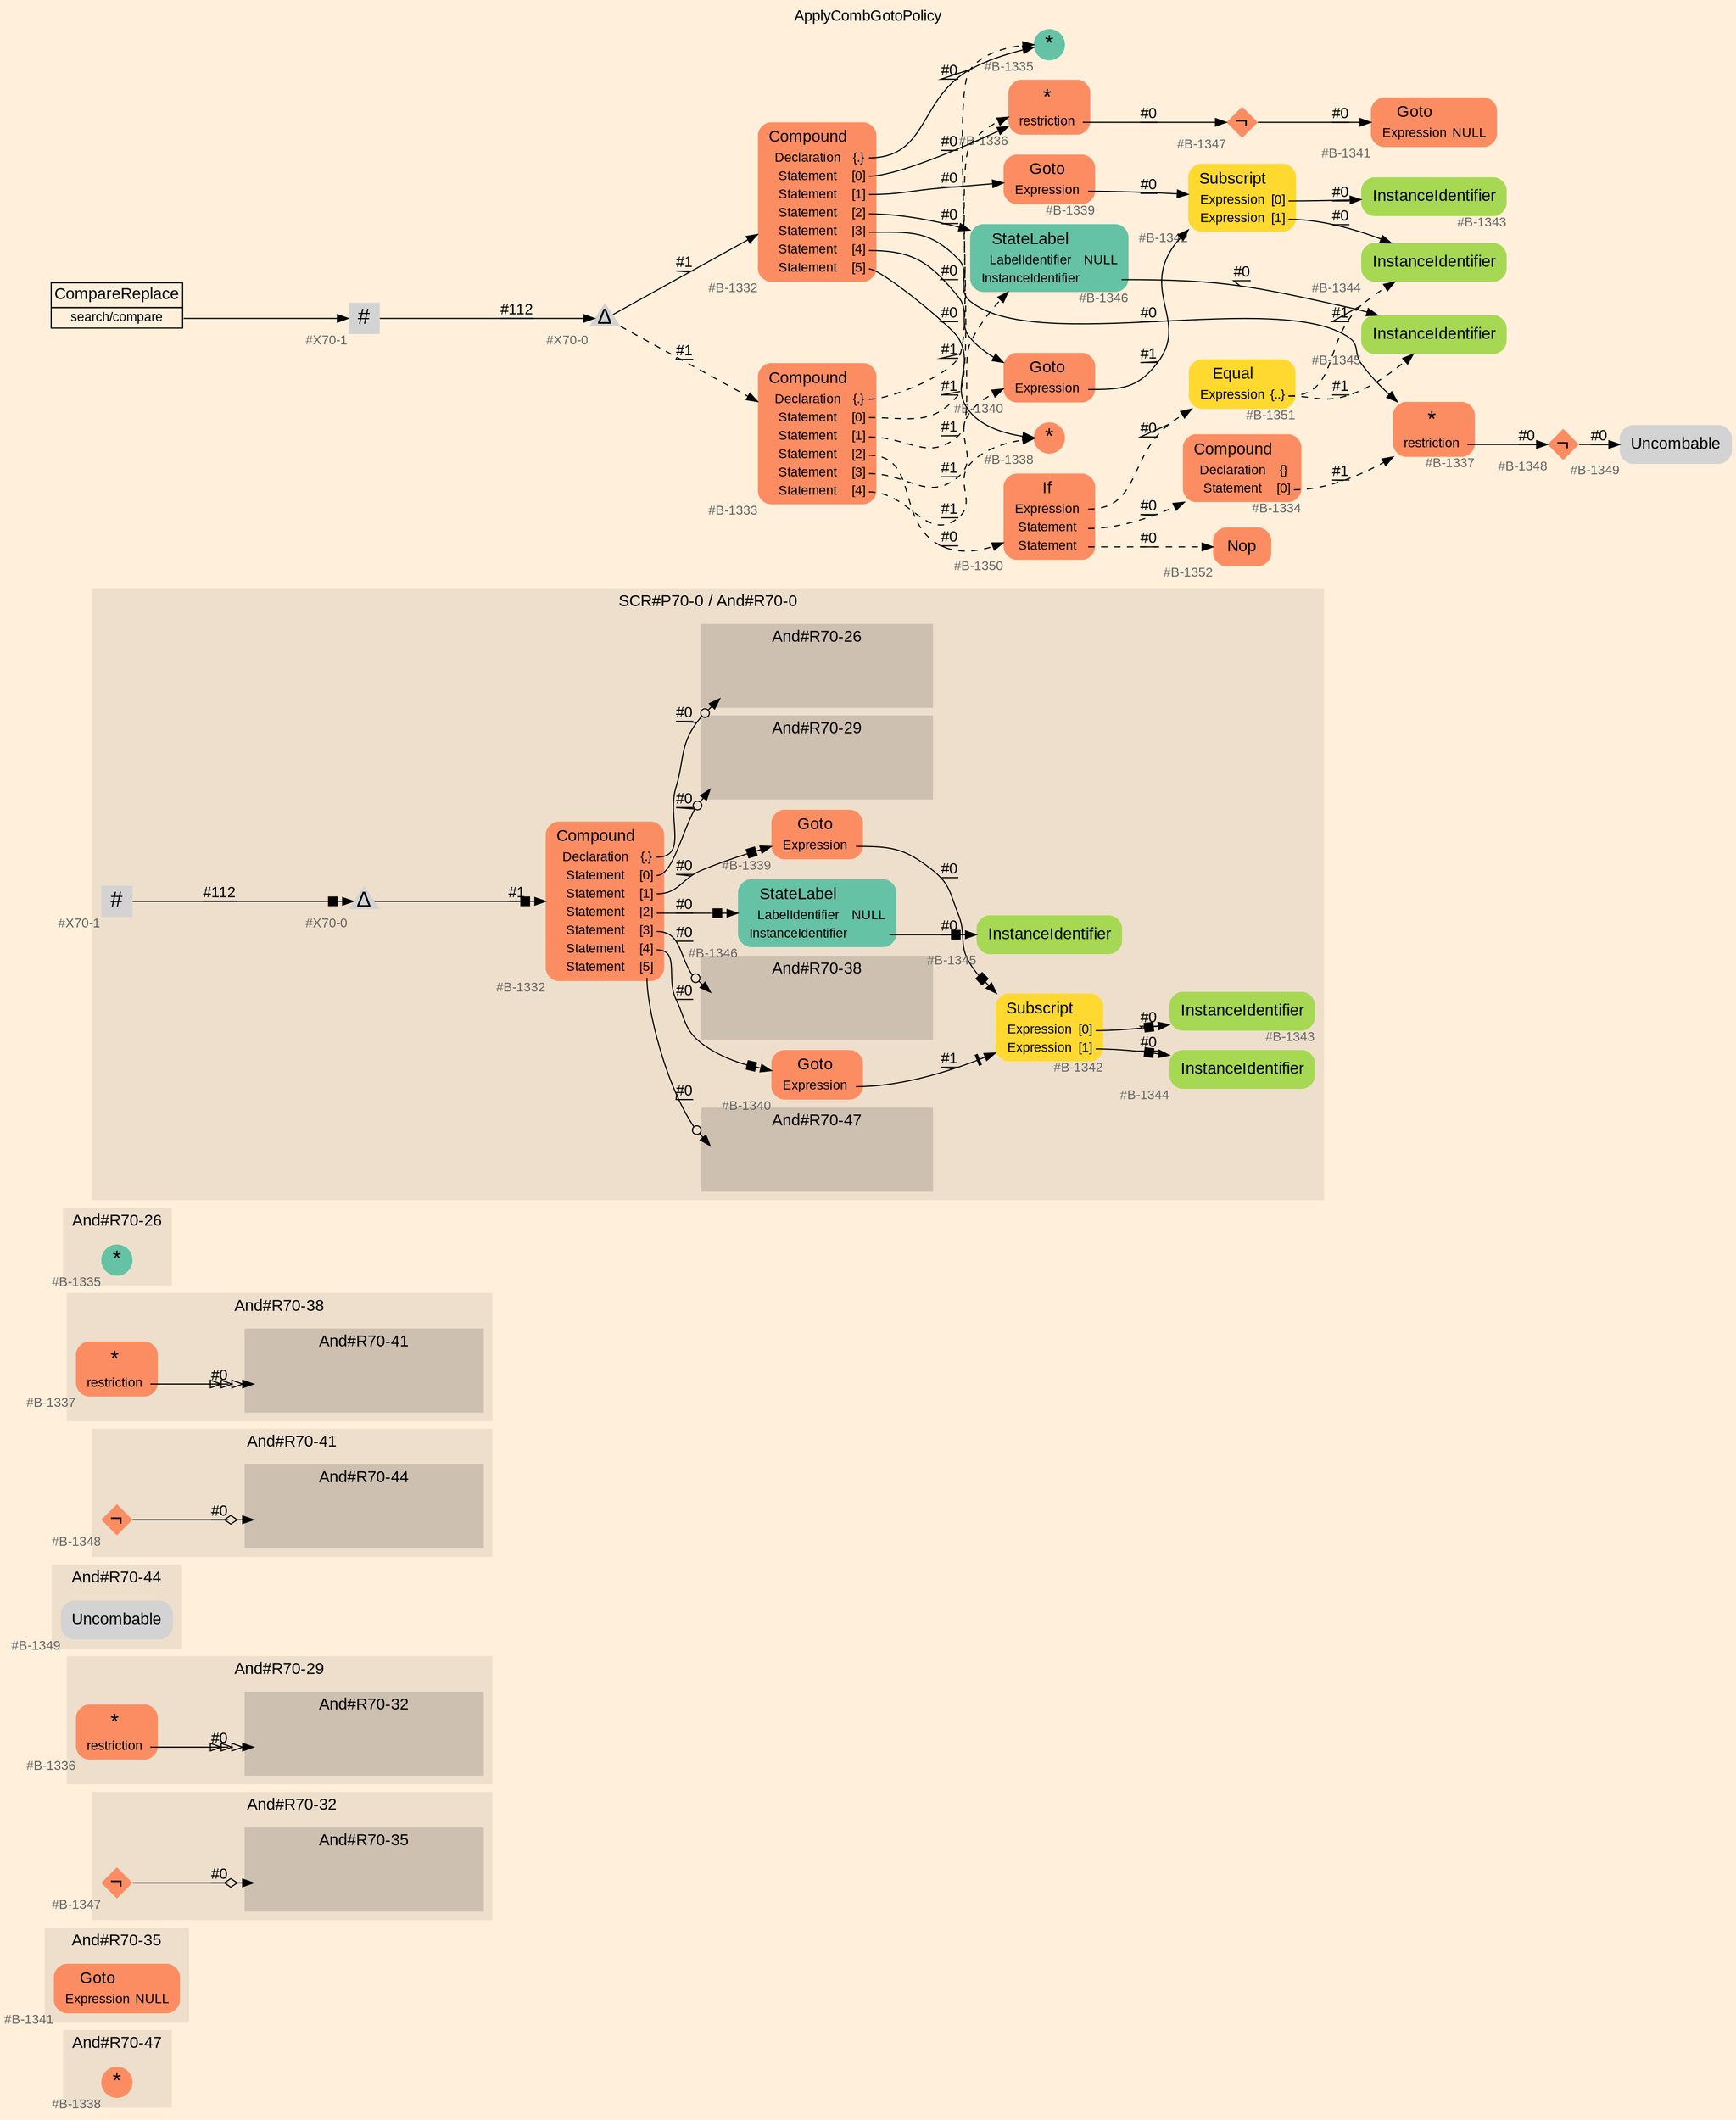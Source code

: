 digraph "ApplyCombGotoPolicy" {
label = "ApplyCombGotoPolicy"
labelloc = t
graph [
    rankdir = "LR"
    ranksep = 0.3
    bgcolor = antiquewhite1
    color = black
    fontcolor = black
    fontname = "Arial"
];
node [
    fontname = "Arial"
];
edge [
    fontname = "Arial"
];

// -------------------- figure And#R70-47 --------------------
// -------- region And#R70-47 ----------
subgraph "clusterAnd#R70-47" {
    label = "And#R70-47"
    style = "filled"
    color = antiquewhite2
    fontsize = "15"
    // -------- block And#R70-47/#B-1338 ----------
    "And#R70-47/#B-1338" [
        fillcolor = "/set28/2"
        xlabel = "#B-1338"
        fontsize = "12"
        fontcolor = grey40
        shape = "circle"
        label = <<FONT COLOR="black" POINT-SIZE="20">*</FONT>>
        style = "filled"
        penwidth = 0.0
        fixedsize = true
        width = 0.4
        height = 0.4
    ];
    
}


// -------------------- figure And#R70-35 --------------------
// -------- region And#R70-35 ----------
subgraph "clusterAnd#R70-35" {
    label = "And#R70-35"
    style = "filled"
    color = antiquewhite2
    fontsize = "15"
    // -------- block And#R70-35/#B-1341 ----------
    "And#R70-35/#B-1341" [
        fillcolor = "/set28/2"
        xlabel = "#B-1341"
        fontsize = "12"
        fontcolor = grey40
        shape = "plaintext"
        label = <<TABLE BORDER="0" CELLBORDER="0" CELLSPACING="0">
         <TR><TD><FONT COLOR="black" POINT-SIZE="15">Goto</FONT></TD></TR>
         <TR><TD><FONT COLOR="black" POINT-SIZE="12">Expression</FONT></TD><TD PORT="port0"><FONT COLOR="black" POINT-SIZE="12">NULL</FONT></TD></TR>
        </TABLE>>
        style = "rounded,filled"
    ];
    
}


// -------------------- figure And#R70-32 --------------------
// -------- region And#R70-32 ----------
subgraph "clusterAnd#R70-32" {
    label = "And#R70-32"
    style = "filled"
    color = antiquewhite2
    fontsize = "15"
    // -------- block And#R70-32/#B-1347 ----------
    "And#R70-32/#B-1347" [
        fillcolor = "/set28/2"
        xlabel = "#B-1347"
        fontsize = "12"
        fontcolor = grey40
        shape = "diamond"
        label = <<FONT COLOR="black" POINT-SIZE="20">¬</FONT>>
        style = "filled"
        penwidth = 0.0
        fixedsize = true
        width = 0.4
        height = 0.4
    ];
    
    // -------- region And#R70-32/And#R70-35 ----------
    subgraph "clusterAnd#R70-32/And#R70-35" {
        label = "And#R70-35"
        style = "filled"
        color = antiquewhite3
        fontsize = "15"
        // -------- block And#R70-32/And#R70-35/#B-1341 ----------
        "And#R70-32/And#R70-35/#B-1341" [
            fillcolor = "/set28/2"
            xlabel = "#B-1341"
            fontsize = "12"
            fontcolor = grey40
            shape = "none"
            style = "invisible"
        ];
        
    }
    
}

"And#R70-32/#B-1347" -> "And#R70-32/And#R70-35/#B-1341" [
    arrowhead="normalnoneodiamond"
    label = "#0"
    decorate = true
    color = black
    fontcolor = black
];


// -------------------- figure And#R70-29 --------------------
// -------- region And#R70-29 ----------
subgraph "clusterAnd#R70-29" {
    label = "And#R70-29"
    style = "filled"
    color = antiquewhite2
    fontsize = "15"
    // -------- block And#R70-29/#B-1336 ----------
    "And#R70-29/#B-1336" [
        fillcolor = "/set28/2"
        xlabel = "#B-1336"
        fontsize = "12"
        fontcolor = grey40
        shape = "plaintext"
        label = <<TABLE BORDER="0" CELLBORDER="0" CELLSPACING="0">
         <TR><TD><FONT COLOR="black" POINT-SIZE="20">*</FONT></TD></TR>
         <TR><TD><FONT COLOR="black" POINT-SIZE="12">restriction</FONT></TD><TD PORT="port0"></TD></TR>
        </TABLE>>
        style = "rounded,filled"
    ];
    
    // -------- region And#R70-29/And#R70-32 ----------
    subgraph "clusterAnd#R70-29/And#R70-32" {
        label = "And#R70-32"
        style = "filled"
        color = antiquewhite3
        fontsize = "15"
        // -------- block And#R70-29/And#R70-32/#B-1347 ----------
        "And#R70-29/And#R70-32/#B-1347" [
            fillcolor = "/set28/2"
            xlabel = "#B-1347"
            fontsize = "12"
            fontcolor = grey40
            shape = "none"
            style = "invisible"
        ];
        
    }
    
}

"And#R70-29/#B-1336":port0 -> "And#R70-29/And#R70-32/#B-1347" [
    arrowhead="normalonormalonormalonormal"
    label = "#0"
    decorate = true
    color = black
    fontcolor = black
];


// -------------------- figure And#R70-44 --------------------
// -------- region And#R70-44 ----------
subgraph "clusterAnd#R70-44" {
    label = "And#R70-44"
    style = "filled"
    color = antiquewhite2
    fontsize = "15"
    // -------- block And#R70-44/#B-1349 ----------
    "And#R70-44/#B-1349" [
        xlabel = "#B-1349"
        fontsize = "12"
        fontcolor = grey40
        shape = "plaintext"
        label = <<TABLE BORDER="0" CELLBORDER="0" CELLSPACING="0">
         <TR><TD><FONT COLOR="black" POINT-SIZE="15">Uncombable</FONT></TD></TR>
        </TABLE>>
        style = "rounded,filled"
    ];
    
}


// -------------------- figure And#R70-41 --------------------
// -------- region And#R70-41 ----------
subgraph "clusterAnd#R70-41" {
    label = "And#R70-41"
    style = "filled"
    color = antiquewhite2
    fontsize = "15"
    // -------- block And#R70-41/#B-1348 ----------
    "And#R70-41/#B-1348" [
        fillcolor = "/set28/2"
        xlabel = "#B-1348"
        fontsize = "12"
        fontcolor = grey40
        shape = "diamond"
        label = <<FONT COLOR="black" POINT-SIZE="20">¬</FONT>>
        style = "filled"
        penwidth = 0.0
        fixedsize = true
        width = 0.4
        height = 0.4
    ];
    
    // -------- region And#R70-41/And#R70-44 ----------
    subgraph "clusterAnd#R70-41/And#R70-44" {
        label = "And#R70-44"
        style = "filled"
        color = antiquewhite3
        fontsize = "15"
        // -------- block And#R70-41/And#R70-44/#B-1349 ----------
        "And#R70-41/And#R70-44/#B-1349" [
            xlabel = "#B-1349"
            fontsize = "12"
            fontcolor = grey40
            shape = "none"
            style = "invisible"
        ];
        
    }
    
}

"And#R70-41/#B-1348" -> "And#R70-41/And#R70-44/#B-1349" [
    arrowhead="normalnoneodiamond"
    label = "#0"
    decorate = true
    color = black
    fontcolor = black
];


// -------------------- figure And#R70-38 --------------------
// -------- region And#R70-38 ----------
subgraph "clusterAnd#R70-38" {
    label = "And#R70-38"
    style = "filled"
    color = antiquewhite2
    fontsize = "15"
    // -------- block And#R70-38/#B-1337 ----------
    "And#R70-38/#B-1337" [
        fillcolor = "/set28/2"
        xlabel = "#B-1337"
        fontsize = "12"
        fontcolor = grey40
        shape = "plaintext"
        label = <<TABLE BORDER="0" CELLBORDER="0" CELLSPACING="0">
         <TR><TD><FONT COLOR="black" POINT-SIZE="20">*</FONT></TD></TR>
         <TR><TD><FONT COLOR="black" POINT-SIZE="12">restriction</FONT></TD><TD PORT="port0"></TD></TR>
        </TABLE>>
        style = "rounded,filled"
    ];
    
    // -------- region And#R70-38/And#R70-41 ----------
    subgraph "clusterAnd#R70-38/And#R70-41" {
        label = "And#R70-41"
        style = "filled"
        color = antiquewhite3
        fontsize = "15"
        // -------- block And#R70-38/And#R70-41/#B-1348 ----------
        "And#R70-38/And#R70-41/#B-1348" [
            fillcolor = "/set28/2"
            xlabel = "#B-1348"
            fontsize = "12"
            fontcolor = grey40
            shape = "none"
            style = "invisible"
        ];
        
    }
    
}

"And#R70-38/#B-1337":port0 -> "And#R70-38/And#R70-41/#B-1348" [
    arrowhead="normalonormalonormalonormal"
    label = "#0"
    decorate = true
    color = black
    fontcolor = black
];


// -------------------- figure And#R70-26 --------------------
// -------- region And#R70-26 ----------
subgraph "clusterAnd#R70-26" {
    label = "And#R70-26"
    style = "filled"
    color = antiquewhite2
    fontsize = "15"
    // -------- block And#R70-26/#B-1335 ----------
    "And#R70-26/#B-1335" [
        fillcolor = "/set28/1"
        xlabel = "#B-1335"
        fontsize = "12"
        fontcolor = grey40
        shape = "circle"
        label = <<FONT COLOR="black" POINT-SIZE="20">*</FONT>>
        style = "filled"
        penwidth = 0.0
        fixedsize = true
        width = 0.4
        height = 0.4
    ];
    
}


// -------------------- figure And#R70-0 --------------------
// -------- region And#R70-0 ----------
subgraph "clusterAnd#R70-0" {
    label = "SCR#P70-0 / And#R70-0"
    style = "filled"
    color = antiquewhite2
    fontsize = "15"
    // -------- block And#R70-0/#B-1339 ----------
    "And#R70-0/#B-1339" [
        fillcolor = "/set28/2"
        xlabel = "#B-1339"
        fontsize = "12"
        fontcolor = grey40
        shape = "plaintext"
        label = <<TABLE BORDER="0" CELLBORDER="0" CELLSPACING="0">
         <TR><TD><FONT COLOR="black" POINT-SIZE="15">Goto</FONT></TD></TR>
         <TR><TD><FONT COLOR="black" POINT-SIZE="12">Expression</FONT></TD><TD PORT="port0"></TD></TR>
        </TABLE>>
        style = "rounded,filled"
    ];
    
    // -------- block And#R70-0/#B-1340 ----------
    "And#R70-0/#B-1340" [
        fillcolor = "/set28/2"
        xlabel = "#B-1340"
        fontsize = "12"
        fontcolor = grey40
        shape = "plaintext"
        label = <<TABLE BORDER="0" CELLBORDER="0" CELLSPACING="0">
         <TR><TD><FONT COLOR="black" POINT-SIZE="15">Goto</FONT></TD></TR>
         <TR><TD><FONT COLOR="black" POINT-SIZE="12">Expression</FONT></TD><TD PORT="port0"></TD></TR>
        </TABLE>>
        style = "rounded,filled"
    ];
    
    // -------- block And#R70-0/#B-1332 ----------
    "And#R70-0/#B-1332" [
        fillcolor = "/set28/2"
        xlabel = "#B-1332"
        fontsize = "12"
        fontcolor = grey40
        shape = "plaintext"
        label = <<TABLE BORDER="0" CELLBORDER="0" CELLSPACING="0">
         <TR><TD><FONT COLOR="black" POINT-SIZE="15">Compound</FONT></TD></TR>
         <TR><TD><FONT COLOR="black" POINT-SIZE="12">Declaration</FONT></TD><TD PORT="port0"><FONT COLOR="black" POINT-SIZE="12">{.}</FONT></TD></TR>
         <TR><TD><FONT COLOR="black" POINT-SIZE="12">Statement</FONT></TD><TD PORT="port1"><FONT COLOR="black" POINT-SIZE="12">[0]</FONT></TD></TR>
         <TR><TD><FONT COLOR="black" POINT-SIZE="12">Statement</FONT></TD><TD PORT="port2"><FONT COLOR="black" POINT-SIZE="12">[1]</FONT></TD></TR>
         <TR><TD><FONT COLOR="black" POINT-SIZE="12">Statement</FONT></TD><TD PORT="port3"><FONT COLOR="black" POINT-SIZE="12">[2]</FONT></TD></TR>
         <TR><TD><FONT COLOR="black" POINT-SIZE="12">Statement</FONT></TD><TD PORT="port4"><FONT COLOR="black" POINT-SIZE="12">[3]</FONT></TD></TR>
         <TR><TD><FONT COLOR="black" POINT-SIZE="12">Statement</FONT></TD><TD PORT="port5"><FONT COLOR="black" POINT-SIZE="12">[4]</FONT></TD></TR>
         <TR><TD><FONT COLOR="black" POINT-SIZE="12">Statement</FONT></TD><TD PORT="port6"><FONT COLOR="black" POINT-SIZE="12">[5]</FONT></TD></TR>
        </TABLE>>
        style = "rounded,filled"
    ];
    
    // -------- block And#R70-0/#B-1342 ----------
    "And#R70-0/#B-1342" [
        fillcolor = "/set28/6"
        xlabel = "#B-1342"
        fontsize = "12"
        fontcolor = grey40
        shape = "plaintext"
        label = <<TABLE BORDER="0" CELLBORDER="0" CELLSPACING="0">
         <TR><TD><FONT COLOR="black" POINT-SIZE="15">Subscript</FONT></TD></TR>
         <TR><TD><FONT COLOR="black" POINT-SIZE="12">Expression</FONT></TD><TD PORT="port0"><FONT COLOR="black" POINT-SIZE="12">[0]</FONT></TD></TR>
         <TR><TD><FONT COLOR="black" POINT-SIZE="12">Expression</FONT></TD><TD PORT="port1"><FONT COLOR="black" POINT-SIZE="12">[1]</FONT></TD></TR>
        </TABLE>>
        style = "rounded,filled"
    ];
    
    // -------- block And#R70-0/#B-1343 ----------
    "And#R70-0/#B-1343" [
        fillcolor = "/set28/5"
        xlabel = "#B-1343"
        fontsize = "12"
        fontcolor = grey40
        shape = "plaintext"
        label = <<TABLE BORDER="0" CELLBORDER="0" CELLSPACING="0">
         <TR><TD><FONT COLOR="black" POINT-SIZE="15">InstanceIdentifier</FONT></TD></TR>
        </TABLE>>
        style = "rounded,filled"
    ];
    
    // -------- block And#R70-0/#B-1344 ----------
    "And#R70-0/#B-1344" [
        fillcolor = "/set28/5"
        xlabel = "#B-1344"
        fontsize = "12"
        fontcolor = grey40
        shape = "plaintext"
        label = <<TABLE BORDER="0" CELLBORDER="0" CELLSPACING="0">
         <TR><TD><FONT COLOR="black" POINT-SIZE="15">InstanceIdentifier</FONT></TD></TR>
        </TABLE>>
        style = "rounded,filled"
    ];
    
    // -------- block And#R70-0/#B-1345 ----------
    "And#R70-0/#B-1345" [
        fillcolor = "/set28/5"
        xlabel = "#B-1345"
        fontsize = "12"
        fontcolor = grey40
        shape = "plaintext"
        label = <<TABLE BORDER="0" CELLBORDER="0" CELLSPACING="0">
         <TR><TD><FONT COLOR="black" POINT-SIZE="15">InstanceIdentifier</FONT></TD></TR>
        </TABLE>>
        style = "rounded,filled"
    ];
    
    // -------- block And#R70-0/#B-1346 ----------
    "And#R70-0/#B-1346" [
        fillcolor = "/set28/1"
        xlabel = "#B-1346"
        fontsize = "12"
        fontcolor = grey40
        shape = "plaintext"
        label = <<TABLE BORDER="0" CELLBORDER="0" CELLSPACING="0">
         <TR><TD><FONT COLOR="black" POINT-SIZE="15">StateLabel</FONT></TD></TR>
         <TR><TD><FONT COLOR="black" POINT-SIZE="12">LabelIdentifier</FONT></TD><TD PORT="port0"><FONT COLOR="black" POINT-SIZE="12">NULL</FONT></TD></TR>
         <TR><TD><FONT COLOR="black" POINT-SIZE="12">InstanceIdentifier</FONT></TD><TD PORT="port1"></TD></TR>
        </TABLE>>
        style = "rounded,filled"
    ];
    
    // -------- block And#R70-0/#X70-0 ----------
    "And#R70-0/#X70-0" [
        xlabel = "#X70-0"
        fontsize = "12"
        fontcolor = grey40
        shape = "triangle"
        label = <<FONT COLOR="black" POINT-SIZE="20">Δ</FONT>>
        style = "filled"
        penwidth = 0.0
        fixedsize = true
        width = 0.4
        height = 0.4
    ];
    
    // -------- block And#R70-0/#X70-1 ----------
    "And#R70-0/#X70-1" [
        xlabel = "#X70-1"
        fontsize = "12"
        fontcolor = grey40
        shape = "square"
        label = <<FONT COLOR="black" POINT-SIZE="20">#</FONT>>
        style = "filled"
        penwidth = 0.0
        fixedsize = true
        width = 0.4
        height = 0.4
    ];
    
    // -------- region And#R70-0/And#R70-26 ----------
    subgraph "clusterAnd#R70-0/And#R70-26" {
        label = "And#R70-26"
        style = "filled"
        color = antiquewhite3
        fontsize = "15"
        // -------- block And#R70-0/And#R70-26/#B-1335 ----------
        "And#R70-0/And#R70-26/#B-1335" [
            fillcolor = "/set28/1"
            xlabel = "#B-1335"
            fontsize = "12"
            fontcolor = grey40
            shape = "none"
            style = "invisible"
        ];
        
    }
    
    // -------- region And#R70-0/And#R70-38 ----------
    subgraph "clusterAnd#R70-0/And#R70-38" {
        label = "And#R70-38"
        style = "filled"
        color = antiquewhite3
        fontsize = "15"
        // -------- block And#R70-0/And#R70-38/#B-1337 ----------
        "And#R70-0/And#R70-38/#B-1337" [
            fillcolor = "/set28/2"
            xlabel = "#B-1337"
            fontsize = "12"
            fontcolor = grey40
            shape = "none"
            style = "invisible"
        ];
        
    }
    
    // -------- region And#R70-0/And#R70-29 ----------
    subgraph "clusterAnd#R70-0/And#R70-29" {
        label = "And#R70-29"
        style = "filled"
        color = antiquewhite3
        fontsize = "15"
        // -------- block And#R70-0/And#R70-29/#B-1336 ----------
        "And#R70-0/And#R70-29/#B-1336" [
            fillcolor = "/set28/2"
            xlabel = "#B-1336"
            fontsize = "12"
            fontcolor = grey40
            shape = "none"
            style = "invisible"
        ];
        
    }
    
    // -------- region And#R70-0/And#R70-47 ----------
    subgraph "clusterAnd#R70-0/And#R70-47" {
        label = "And#R70-47"
        style = "filled"
        color = antiquewhite3
        fontsize = "15"
        // -------- block And#R70-0/And#R70-47/#B-1338 ----------
        "And#R70-0/And#R70-47/#B-1338" [
            fillcolor = "/set28/2"
            xlabel = "#B-1338"
            fontsize = "12"
            fontcolor = grey40
            shape = "none"
            style = "invisible"
        ];
        
    }
    
}

"And#R70-0/#B-1339":port0 -> "And#R70-0/#B-1342" [
    arrowhead="normalnonebox"
    label = "#0"
    decorate = true
    color = black
    fontcolor = black
];

"And#R70-0/#B-1340":port0 -> "And#R70-0/#B-1342" [
    arrowhead="normalnonetee"
    label = "#1"
    decorate = true
    color = black
    fontcolor = black
];

"And#R70-0/#B-1332":port0 -> "And#R70-0/And#R70-26/#B-1335" [
    arrowhead="normalnoneodot"
    label = "#0"
    decorate = true
    color = black
    fontcolor = black
];

"And#R70-0/#B-1332":port1 -> "And#R70-0/And#R70-29/#B-1336" [
    arrowhead="normalnoneodot"
    label = "#0"
    decorate = true
    color = black
    fontcolor = black
];

"And#R70-0/#B-1332":port2 -> "And#R70-0/#B-1339" [
    arrowhead="normalnonebox"
    label = "#0"
    decorate = true
    color = black
    fontcolor = black
];

"And#R70-0/#B-1332":port3 -> "And#R70-0/#B-1346" [
    arrowhead="normalnonebox"
    label = "#0"
    decorate = true
    color = black
    fontcolor = black
];

"And#R70-0/#B-1332":port4 -> "And#R70-0/And#R70-38/#B-1337" [
    arrowhead="normalnoneodot"
    label = "#0"
    decorate = true
    color = black
    fontcolor = black
];

"And#R70-0/#B-1332":port5 -> "And#R70-0/#B-1340" [
    arrowhead="normalnonebox"
    label = "#0"
    decorate = true
    color = black
    fontcolor = black
];

"And#R70-0/#B-1332":port6 -> "And#R70-0/And#R70-47/#B-1338" [
    arrowhead="normalnoneodot"
    label = "#0"
    decorate = true
    color = black
    fontcolor = black
];

"And#R70-0/#B-1342":port0 -> "And#R70-0/#B-1343" [
    arrowhead="normalnonebox"
    label = "#0"
    decorate = true
    color = black
    fontcolor = black
];

"And#R70-0/#B-1342":port1 -> "And#R70-0/#B-1344" [
    arrowhead="normalnonebox"
    label = "#0"
    decorate = true
    color = black
    fontcolor = black
];

"And#R70-0/#B-1346":port1 -> "And#R70-0/#B-1345" [
    arrowhead="normalnonebox"
    label = "#0"
    decorate = true
    color = black
    fontcolor = black
];

"And#R70-0/#X70-0" -> "And#R70-0/#B-1332" [
    arrowhead="normalnonebox"
    label = "#1"
    decorate = true
    color = black
    fontcolor = black
];

"And#R70-0/#X70-1" -> "And#R70-0/#X70-0" [
    arrowhead="normalnonebox"
    label = "#112"
    decorate = true
    color = black
    fontcolor = black
];


// -------------------- transformation figure --------------------
// -------- block CR#X70-2 ----------
"CR#X70-2" [
    fillcolor = antiquewhite1
    fontsize = "12"
    fontcolor = grey40
    shape = "plaintext"
    label = <<TABLE BORDER="0" CELLBORDER="1" CELLSPACING="0">
     <TR><TD><FONT COLOR="black" POINT-SIZE="15">CompareReplace</FONT></TD></TR>
     <TR><TD PORT="port0"><FONT COLOR="black" POINT-SIZE="12">search/compare</FONT></TD></TR>
    </TABLE>>
    style = "filled"
    color = black
];

// -------- block #X70-1 ----------
"#X70-1" [
    xlabel = "#X70-1"
    fontsize = "12"
    fontcolor = grey40
    shape = "square"
    label = <<FONT COLOR="black" POINT-SIZE="20">#</FONT>>
    style = "filled"
    penwidth = 0.0
    fixedsize = true
    width = 0.4
    height = 0.4
];

// -------- block #X70-0 ----------
"#X70-0" [
    xlabel = "#X70-0"
    fontsize = "12"
    fontcolor = grey40
    shape = "triangle"
    label = <<FONT COLOR="black" POINT-SIZE="20">Δ</FONT>>
    style = "filled"
    penwidth = 0.0
    fixedsize = true
    width = 0.4
    height = 0.4
];

// -------- block #B-1332 ----------
"#B-1332" [
    fillcolor = "/set28/2"
    xlabel = "#B-1332"
    fontsize = "12"
    fontcolor = grey40
    shape = "plaintext"
    label = <<TABLE BORDER="0" CELLBORDER="0" CELLSPACING="0">
     <TR><TD><FONT COLOR="black" POINT-SIZE="15">Compound</FONT></TD></TR>
     <TR><TD><FONT COLOR="black" POINT-SIZE="12">Declaration</FONT></TD><TD PORT="port0"><FONT COLOR="black" POINT-SIZE="12">{.}</FONT></TD></TR>
     <TR><TD><FONT COLOR="black" POINT-SIZE="12">Statement</FONT></TD><TD PORT="port1"><FONT COLOR="black" POINT-SIZE="12">[0]</FONT></TD></TR>
     <TR><TD><FONT COLOR="black" POINT-SIZE="12">Statement</FONT></TD><TD PORT="port2"><FONT COLOR="black" POINT-SIZE="12">[1]</FONT></TD></TR>
     <TR><TD><FONT COLOR="black" POINT-SIZE="12">Statement</FONT></TD><TD PORT="port3"><FONT COLOR="black" POINT-SIZE="12">[2]</FONT></TD></TR>
     <TR><TD><FONT COLOR="black" POINT-SIZE="12">Statement</FONT></TD><TD PORT="port4"><FONT COLOR="black" POINT-SIZE="12">[3]</FONT></TD></TR>
     <TR><TD><FONT COLOR="black" POINT-SIZE="12">Statement</FONT></TD><TD PORT="port5"><FONT COLOR="black" POINT-SIZE="12">[4]</FONT></TD></TR>
     <TR><TD><FONT COLOR="black" POINT-SIZE="12">Statement</FONT></TD><TD PORT="port6"><FONT COLOR="black" POINT-SIZE="12">[5]</FONT></TD></TR>
    </TABLE>>
    style = "rounded,filled"
];

// -------- block #B-1335 ----------
"#B-1335" [
    fillcolor = "/set28/1"
    xlabel = "#B-1335"
    fontsize = "12"
    fontcolor = grey40
    shape = "circle"
    label = <<FONT COLOR="black" POINT-SIZE="20">*</FONT>>
    style = "filled"
    penwidth = 0.0
    fixedsize = true
    width = 0.4
    height = 0.4
];

// -------- block #B-1336 ----------
"#B-1336" [
    fillcolor = "/set28/2"
    xlabel = "#B-1336"
    fontsize = "12"
    fontcolor = grey40
    shape = "plaintext"
    label = <<TABLE BORDER="0" CELLBORDER="0" CELLSPACING="0">
     <TR><TD><FONT COLOR="black" POINT-SIZE="20">*</FONT></TD></TR>
     <TR><TD><FONT COLOR="black" POINT-SIZE="12">restriction</FONT></TD><TD PORT="port0"></TD></TR>
    </TABLE>>
    style = "rounded,filled"
];

// -------- block #B-1347 ----------
"#B-1347" [
    fillcolor = "/set28/2"
    xlabel = "#B-1347"
    fontsize = "12"
    fontcolor = grey40
    shape = "diamond"
    label = <<FONT COLOR="black" POINT-SIZE="20">¬</FONT>>
    style = "filled"
    penwidth = 0.0
    fixedsize = true
    width = 0.4
    height = 0.4
];

// -------- block #B-1341 ----------
"#B-1341" [
    fillcolor = "/set28/2"
    xlabel = "#B-1341"
    fontsize = "12"
    fontcolor = grey40
    shape = "plaintext"
    label = <<TABLE BORDER="0" CELLBORDER="0" CELLSPACING="0">
     <TR><TD><FONT COLOR="black" POINT-SIZE="15">Goto</FONT></TD></TR>
     <TR><TD><FONT COLOR="black" POINT-SIZE="12">Expression</FONT></TD><TD PORT="port0"><FONT COLOR="black" POINT-SIZE="12">NULL</FONT></TD></TR>
    </TABLE>>
    style = "rounded,filled"
];

// -------- block #B-1339 ----------
"#B-1339" [
    fillcolor = "/set28/2"
    xlabel = "#B-1339"
    fontsize = "12"
    fontcolor = grey40
    shape = "plaintext"
    label = <<TABLE BORDER="0" CELLBORDER="0" CELLSPACING="0">
     <TR><TD><FONT COLOR="black" POINT-SIZE="15">Goto</FONT></TD></TR>
     <TR><TD><FONT COLOR="black" POINT-SIZE="12">Expression</FONT></TD><TD PORT="port0"></TD></TR>
    </TABLE>>
    style = "rounded,filled"
];

// -------- block #B-1342 ----------
"#B-1342" [
    fillcolor = "/set28/6"
    xlabel = "#B-1342"
    fontsize = "12"
    fontcolor = grey40
    shape = "plaintext"
    label = <<TABLE BORDER="0" CELLBORDER="0" CELLSPACING="0">
     <TR><TD><FONT COLOR="black" POINT-SIZE="15">Subscript</FONT></TD></TR>
     <TR><TD><FONT COLOR="black" POINT-SIZE="12">Expression</FONT></TD><TD PORT="port0"><FONT COLOR="black" POINT-SIZE="12">[0]</FONT></TD></TR>
     <TR><TD><FONT COLOR="black" POINT-SIZE="12">Expression</FONT></TD><TD PORT="port1"><FONT COLOR="black" POINT-SIZE="12">[1]</FONT></TD></TR>
    </TABLE>>
    style = "rounded,filled"
];

// -------- block #B-1343 ----------
"#B-1343" [
    fillcolor = "/set28/5"
    xlabel = "#B-1343"
    fontsize = "12"
    fontcolor = grey40
    shape = "plaintext"
    label = <<TABLE BORDER="0" CELLBORDER="0" CELLSPACING="0">
     <TR><TD><FONT COLOR="black" POINT-SIZE="15">InstanceIdentifier</FONT></TD></TR>
    </TABLE>>
    style = "rounded,filled"
];

// -------- block #B-1344 ----------
"#B-1344" [
    fillcolor = "/set28/5"
    xlabel = "#B-1344"
    fontsize = "12"
    fontcolor = grey40
    shape = "plaintext"
    label = <<TABLE BORDER="0" CELLBORDER="0" CELLSPACING="0">
     <TR><TD><FONT COLOR="black" POINT-SIZE="15">InstanceIdentifier</FONT></TD></TR>
    </TABLE>>
    style = "rounded,filled"
];

// -------- block #B-1346 ----------
"#B-1346" [
    fillcolor = "/set28/1"
    xlabel = "#B-1346"
    fontsize = "12"
    fontcolor = grey40
    shape = "plaintext"
    label = <<TABLE BORDER="0" CELLBORDER="0" CELLSPACING="0">
     <TR><TD><FONT COLOR="black" POINT-SIZE="15">StateLabel</FONT></TD></TR>
     <TR><TD><FONT COLOR="black" POINT-SIZE="12">LabelIdentifier</FONT></TD><TD PORT="port0"><FONT COLOR="black" POINT-SIZE="12">NULL</FONT></TD></TR>
     <TR><TD><FONT COLOR="black" POINT-SIZE="12">InstanceIdentifier</FONT></TD><TD PORT="port1"></TD></TR>
    </TABLE>>
    style = "rounded,filled"
];

// -------- block #B-1345 ----------
"#B-1345" [
    fillcolor = "/set28/5"
    xlabel = "#B-1345"
    fontsize = "12"
    fontcolor = grey40
    shape = "plaintext"
    label = <<TABLE BORDER="0" CELLBORDER="0" CELLSPACING="0">
     <TR><TD><FONT COLOR="black" POINT-SIZE="15">InstanceIdentifier</FONT></TD></TR>
    </TABLE>>
    style = "rounded,filled"
];

// -------- block #B-1337 ----------
"#B-1337" [
    fillcolor = "/set28/2"
    xlabel = "#B-1337"
    fontsize = "12"
    fontcolor = grey40
    shape = "plaintext"
    label = <<TABLE BORDER="0" CELLBORDER="0" CELLSPACING="0">
     <TR><TD><FONT COLOR="black" POINT-SIZE="20">*</FONT></TD></TR>
     <TR><TD><FONT COLOR="black" POINT-SIZE="12">restriction</FONT></TD><TD PORT="port0"></TD></TR>
    </TABLE>>
    style = "rounded,filled"
];

// -------- block #B-1348 ----------
"#B-1348" [
    fillcolor = "/set28/2"
    xlabel = "#B-1348"
    fontsize = "12"
    fontcolor = grey40
    shape = "diamond"
    label = <<FONT COLOR="black" POINT-SIZE="20">¬</FONT>>
    style = "filled"
    penwidth = 0.0
    fixedsize = true
    width = 0.4
    height = 0.4
];

// -------- block #B-1349 ----------
"#B-1349" [
    xlabel = "#B-1349"
    fontsize = "12"
    fontcolor = grey40
    shape = "plaintext"
    label = <<TABLE BORDER="0" CELLBORDER="0" CELLSPACING="0">
     <TR><TD><FONT COLOR="black" POINT-SIZE="15">Uncombable</FONT></TD></TR>
    </TABLE>>
    style = "rounded,filled"
];

// -------- block #B-1340 ----------
"#B-1340" [
    fillcolor = "/set28/2"
    xlabel = "#B-1340"
    fontsize = "12"
    fontcolor = grey40
    shape = "plaintext"
    label = <<TABLE BORDER="0" CELLBORDER="0" CELLSPACING="0">
     <TR><TD><FONT COLOR="black" POINT-SIZE="15">Goto</FONT></TD></TR>
     <TR><TD><FONT COLOR="black" POINT-SIZE="12">Expression</FONT></TD><TD PORT="port0"></TD></TR>
    </TABLE>>
    style = "rounded,filled"
];

// -------- block #B-1338 ----------
"#B-1338" [
    fillcolor = "/set28/2"
    xlabel = "#B-1338"
    fontsize = "12"
    fontcolor = grey40
    shape = "circle"
    label = <<FONT COLOR="black" POINT-SIZE="20">*</FONT>>
    style = "filled"
    penwidth = 0.0
    fixedsize = true
    width = 0.4
    height = 0.4
];

// -------- block #B-1333 ----------
"#B-1333" [
    fillcolor = "/set28/2"
    xlabel = "#B-1333"
    fontsize = "12"
    fontcolor = grey40
    shape = "plaintext"
    label = <<TABLE BORDER="0" CELLBORDER="0" CELLSPACING="0">
     <TR><TD><FONT COLOR="black" POINT-SIZE="15">Compound</FONT></TD></TR>
     <TR><TD><FONT COLOR="black" POINT-SIZE="12">Declaration</FONT></TD><TD PORT="port0"><FONT COLOR="black" POINT-SIZE="12">{.}</FONT></TD></TR>
     <TR><TD><FONT COLOR="black" POINT-SIZE="12">Statement</FONT></TD><TD PORT="port1"><FONT COLOR="black" POINT-SIZE="12">[0]</FONT></TD></TR>
     <TR><TD><FONT COLOR="black" POINT-SIZE="12">Statement</FONT></TD><TD PORT="port2"><FONT COLOR="black" POINT-SIZE="12">[1]</FONT></TD></TR>
     <TR><TD><FONT COLOR="black" POINT-SIZE="12">Statement</FONT></TD><TD PORT="port3"><FONT COLOR="black" POINT-SIZE="12">[2]</FONT></TD></TR>
     <TR><TD><FONT COLOR="black" POINT-SIZE="12">Statement</FONT></TD><TD PORT="port4"><FONT COLOR="black" POINT-SIZE="12">[3]</FONT></TD></TR>
     <TR><TD><FONT COLOR="black" POINT-SIZE="12">Statement</FONT></TD><TD PORT="port5"><FONT COLOR="black" POINT-SIZE="12">[4]</FONT></TD></TR>
    </TABLE>>
    style = "rounded,filled"
];

// -------- block #B-1350 ----------
"#B-1350" [
    fillcolor = "/set28/2"
    xlabel = "#B-1350"
    fontsize = "12"
    fontcolor = grey40
    shape = "plaintext"
    label = <<TABLE BORDER="0" CELLBORDER="0" CELLSPACING="0">
     <TR><TD><FONT COLOR="black" POINT-SIZE="15">If</FONT></TD></TR>
     <TR><TD><FONT COLOR="black" POINT-SIZE="12">Expression</FONT></TD><TD PORT="port0"></TD></TR>
     <TR><TD><FONT COLOR="black" POINT-SIZE="12">Statement</FONT></TD><TD PORT="port1"></TD></TR>
     <TR><TD><FONT COLOR="black" POINT-SIZE="12">Statement</FONT></TD><TD PORT="port2"></TD></TR>
    </TABLE>>
    style = "rounded,filled"
];

// -------- block #B-1351 ----------
"#B-1351" [
    fillcolor = "/set28/6"
    xlabel = "#B-1351"
    fontsize = "12"
    fontcolor = grey40
    shape = "plaintext"
    label = <<TABLE BORDER="0" CELLBORDER="0" CELLSPACING="0">
     <TR><TD><FONT COLOR="black" POINT-SIZE="15">Equal</FONT></TD></TR>
     <TR><TD><FONT COLOR="black" POINT-SIZE="12">Expression</FONT></TD><TD PORT="port0"><FONT COLOR="black" POINT-SIZE="12">{..}</FONT></TD></TR>
    </TABLE>>
    style = "rounded,filled"
];

// -------- block #B-1334 ----------
"#B-1334" [
    fillcolor = "/set28/2"
    xlabel = "#B-1334"
    fontsize = "12"
    fontcolor = grey40
    shape = "plaintext"
    label = <<TABLE BORDER="0" CELLBORDER="0" CELLSPACING="0">
     <TR><TD><FONT COLOR="black" POINT-SIZE="15">Compound</FONT></TD></TR>
     <TR><TD><FONT COLOR="black" POINT-SIZE="12">Declaration</FONT></TD><TD PORT="port0"><FONT COLOR="black" POINT-SIZE="12">{}</FONT></TD></TR>
     <TR><TD><FONT COLOR="black" POINT-SIZE="12">Statement</FONT></TD><TD PORT="port1"><FONT COLOR="black" POINT-SIZE="12">[0]</FONT></TD></TR>
    </TABLE>>
    style = "rounded,filled"
];

// -------- block #B-1352 ----------
"#B-1352" [
    fillcolor = "/set28/2"
    xlabel = "#B-1352"
    fontsize = "12"
    fontcolor = grey40
    shape = "plaintext"
    label = <<TABLE BORDER="0" CELLBORDER="0" CELLSPACING="0">
     <TR><TD><FONT COLOR="black" POINT-SIZE="15">Nop</FONT></TD></TR>
    </TABLE>>
    style = "rounded,filled"
];

"CR#X70-2":port0 -> "#X70-1" [
    label = ""
    decorate = true
    color = black
    fontcolor = black
];

"#X70-1" -> "#X70-0" [
    label = "#112"
    decorate = true
    color = black
    fontcolor = black
];

"#X70-0" -> "#B-1332" [
    label = "#1"
    decorate = true
    color = black
    fontcolor = black
];

"#X70-0" -> "#B-1333" [
    style="dashed"
    label = "#1"
    decorate = true
    color = black
    fontcolor = black
];

"#B-1332":port0 -> "#B-1335" [
    label = "#0"
    decorate = true
    color = black
    fontcolor = black
];

"#B-1332":port1 -> "#B-1336" [
    label = "#0"
    decorate = true
    color = black
    fontcolor = black
];

"#B-1332":port2 -> "#B-1339" [
    label = "#0"
    decorate = true
    color = black
    fontcolor = black
];

"#B-1332":port3 -> "#B-1346" [
    label = "#0"
    decorate = true
    color = black
    fontcolor = black
];

"#B-1332":port4 -> "#B-1337" [
    label = "#0"
    decorate = true
    color = black
    fontcolor = black
];

"#B-1332":port5 -> "#B-1340" [
    label = "#0"
    decorate = true
    color = black
    fontcolor = black
];

"#B-1332":port6 -> "#B-1338" [
    label = "#0"
    decorate = true
    color = black
    fontcolor = black
];

"#B-1336":port0 -> "#B-1347" [
    label = "#0"
    decorate = true
    color = black
    fontcolor = black
];

"#B-1347" -> "#B-1341" [
    label = "#0"
    decorate = true
    color = black
    fontcolor = black
];

"#B-1339":port0 -> "#B-1342" [
    label = "#0"
    decorate = true
    color = black
    fontcolor = black
];

"#B-1342":port0 -> "#B-1343" [
    label = "#0"
    decorate = true
    color = black
    fontcolor = black
];

"#B-1342":port1 -> "#B-1344" [
    label = "#0"
    decorate = true
    color = black
    fontcolor = black
];

"#B-1346":port1 -> "#B-1345" [
    label = "#0"
    decorate = true
    color = black
    fontcolor = black
];

"#B-1337":port0 -> "#B-1348" [
    label = "#0"
    decorate = true
    color = black
    fontcolor = black
];

"#B-1348" -> "#B-1349" [
    label = "#0"
    decorate = true
    color = black
    fontcolor = black
];

"#B-1340":port0 -> "#B-1342" [
    label = "#1"
    decorate = true
    color = black
    fontcolor = black
];

"#B-1333":port0 -> "#B-1335" [
    style="dashed"
    label = "#1"
    decorate = true
    color = black
    fontcolor = black
];

"#B-1333":port1 -> "#B-1336" [
    style="dashed"
    label = "#1"
    decorate = true
    color = black
    fontcolor = black
];

"#B-1333":port2 -> "#B-1346" [
    style="dashed"
    label = "#1"
    decorate = true
    color = black
    fontcolor = black
];

"#B-1333":port3 -> "#B-1350" [
    style="dashed"
    label = "#0"
    decorate = true
    color = black
    fontcolor = black
];

"#B-1333":port4 -> "#B-1340" [
    style="dashed"
    label = "#1"
    decorate = true
    color = black
    fontcolor = black
];

"#B-1333":port5 -> "#B-1338" [
    style="dashed"
    label = "#1"
    decorate = true
    color = black
    fontcolor = black
];

"#B-1350":port0 -> "#B-1351" [
    style="dashed"
    label = "#0"
    decorate = true
    color = black
    fontcolor = black
];

"#B-1350":port1 -> "#B-1334" [
    style="dashed"
    label = "#0"
    decorate = true
    color = black
    fontcolor = black
];

"#B-1350":port2 -> "#B-1352" [
    style="dashed"
    label = "#0"
    decorate = true
    color = black
    fontcolor = black
];

"#B-1351":port0 -> "#B-1344" [
    style="dashed"
    label = "#1"
    decorate = true
    color = black
    fontcolor = black
];

"#B-1351":port0 -> "#B-1345" [
    style="dashed"
    label = "#1"
    decorate = true
    color = black
    fontcolor = black
];

"#B-1334":port1 -> "#B-1337" [
    style="dashed"
    label = "#1"
    decorate = true
    color = black
    fontcolor = black
];


}
